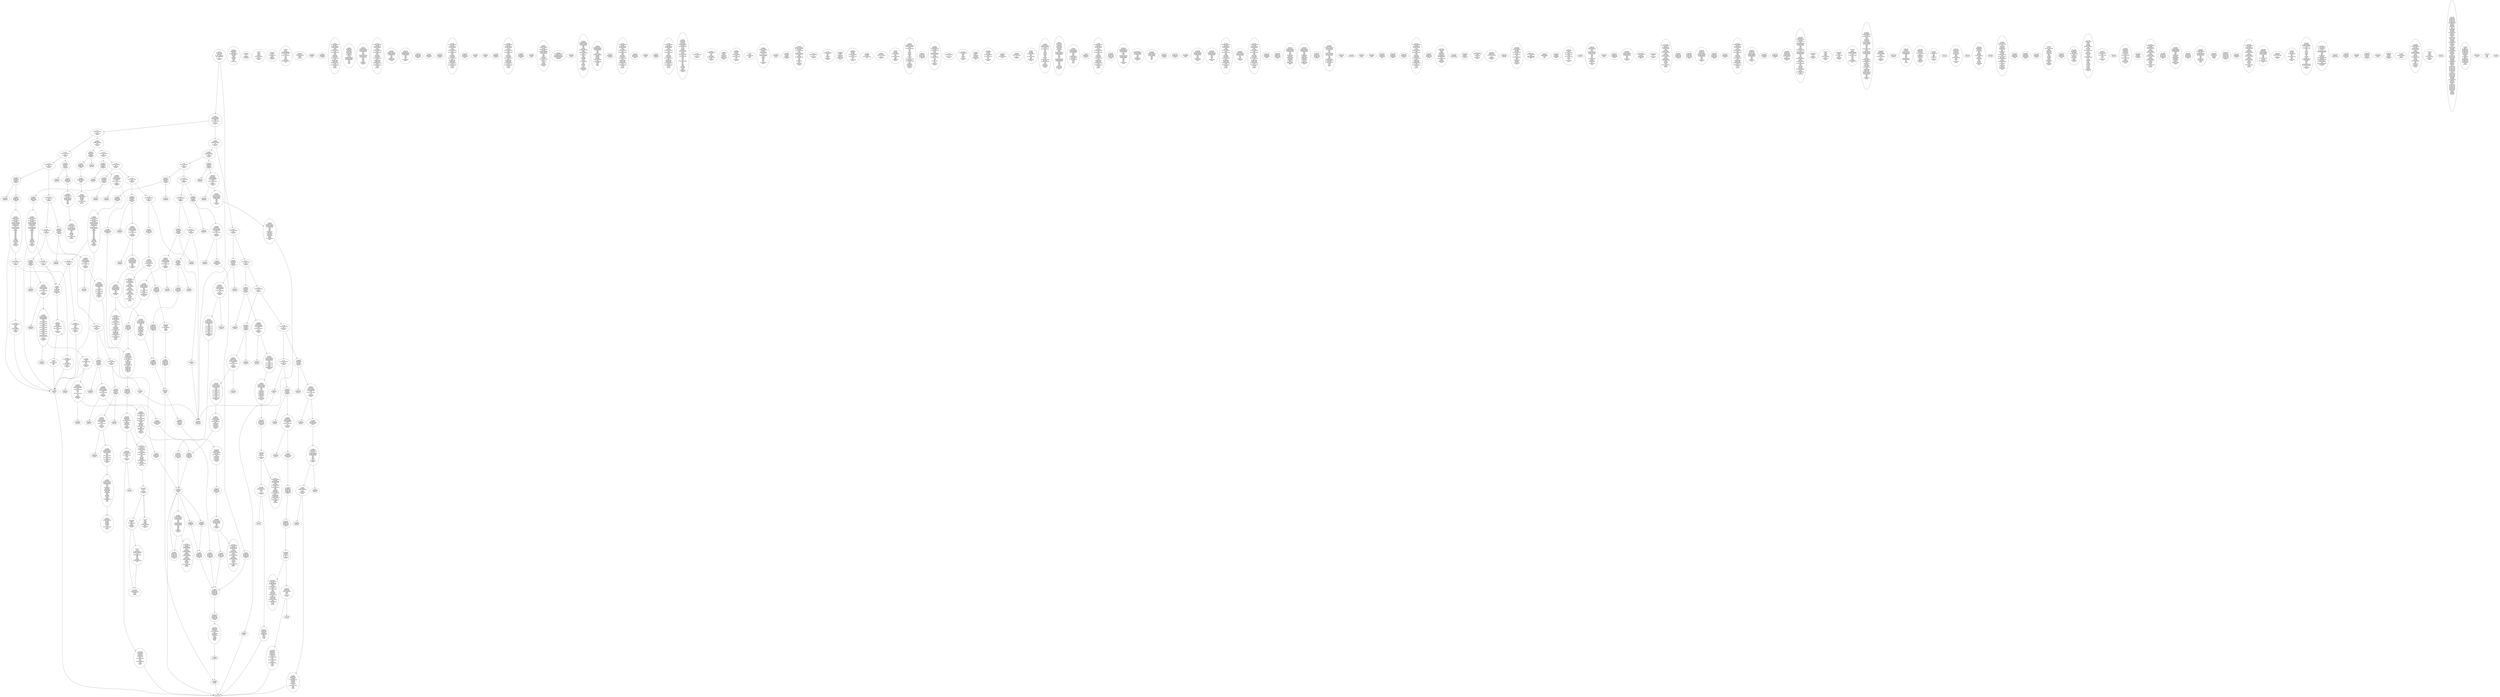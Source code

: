 /* Generated by GvGen v.1.0 (https://www.github.com/stricaud/gvgen) */

digraph G {
compound=true;
   node1 [label="[anywhere]"];
   node2 [label="# 0x0
PUSHX Data
PUSHX Data
MSTORE
PUSHX LogicData
CALLDATASIZE
LT
PUSHX Data
JUMPI
"];
   node3 [label="# 0xd
PUSHX Data
CALLDATALOAD
PUSHX BitData
SHR
PUSHX LogicData
GT
PUSHX Data
JUMPI
"];
   node4 [label="# 0x1e
PUSHX LogicData
GT
PUSHX Data
JUMPI
"];
   node5 [label="# 0x29
PUSHX LogicData
EQ
PUSHX Data
JUMPI
"];
   node6 [label="# 0x34
PUSHX LogicData
EQ
PUSHX Data
JUMPI
"];
   node7 [label="# 0x3f
PUSHX LogicData
EQ
PUSHX Data
JUMPI
"];
   node8 [label="# 0x4a
PUSHX LogicData
EQ
PUSHX Data
JUMPI
"];
   node9 [label="# 0x55
PUSHX LogicData
EQ
PUSHX Data
JUMPI
"];
   node10 [label="# 0x60
PUSHX LogicData
EQ
PUSHX Data
JUMPI
"];
   node11 [label="# 0x6b
PUSHX Data
JUMP
"];
   node12 [label="# 0x6f
JUMPDEST
PUSHX LogicData
EQ
PUSHX Data
JUMPI
"];
   node13 [label="# 0x7b
PUSHX LogicData
EQ
PUSHX Data
JUMPI
"];
   node14 [label="# 0x86
PUSHX LogicData
EQ
PUSHX Data
JUMPI
"];
   node15 [label="# 0x91
PUSHX LogicData
EQ
PUSHX Data
JUMPI
"];
   node16 [label="# 0x9c
PUSHX LogicData
EQ
PUSHX Data
JUMPI
"];
   node17 [label="# 0xa7
PUSHX Data
JUMP
"];
   node18 [label="# 0xab
JUMPDEST
PUSHX LogicData
GT
PUSHX Data
JUMPI
"];
   node19 [label="# 0xb7
PUSHX LogicData
EQ
PUSHX Data
JUMPI
"];
   node20 [label="# 0xc2
PUSHX LogicData
EQ
PUSHX Data
JUMPI
"];
   node21 [label="# 0xcd
PUSHX LogicData
EQ
PUSHX Data
JUMPI
"];
   node22 [label="# 0xd8
PUSHX LogicData
EQ
PUSHX Data
JUMPI
"];
   node23 [label="# 0xe3
PUSHX LogicData
EQ
PUSHX Data
JUMPI
"];
   node24 [label="# 0xee
PUSHX Data
JUMP
"];
   node25 [label="# 0xf2
JUMPDEST
PUSHX LogicData
EQ
PUSHX Data
JUMPI
"];
   node26 [label="# 0xfe
PUSHX LogicData
EQ
PUSHX Data
JUMPI
"];
   node27 [label="# 0x109
PUSHX LogicData
EQ
PUSHX Data
JUMPI
"];
   node28 [label="# 0x114
PUSHX LogicData
EQ
PUSHX Data
JUMPI
"];
   node29 [label="# 0x11f
PUSHX LogicData
EQ
PUSHX Data
JUMPI
"];
   node30 [label="# 0x12a
JUMPDEST
PUSHX Data
REVERT
"];
   node31 [label="# 0x12f
JUMPDEST
CALLVALUE
ISZERO
PUSHX Data
JUMPI
"];
   node32 [label="# 0x137
PUSHX Data
REVERT
"];
   node33 [label="# 0x13b
JUMPDEST
PUSHX Data
PUSHX ArithData
CALLDATASIZE
SUB
PUSHX LogicData
LT
ISZERO
PUSHX Data
JUMPI
"];
   node34 [label="# 0x14e
PUSHX Data
REVERT
"];
   node35 [label="# 0x152
JUMPDEST
CALLDATALOAD
PUSHX ArithData
PUSHX BitData
PUSHX BitData
SHL
SUB
NOT
AND
PUSHX Data
JUMP
"];
   node36 [label="# 0x163
JUMPDEST
PUSHX MemData
MLOAD
ISZERO
ISZERO
MSTORE
MLOAD
SUB
PUSHX ArithData
ADD
RETURN
"];
   node37 [label="# 0x177
JUMPDEST
CALLVALUE
ISZERO
PUSHX Data
JUMPI
"];
   node38 [label="# 0x17f
PUSHX Data
REVERT
"];
   node39 [label="# 0x183
JUMPDEST
PUSHX Data
PUSHX Data
JUMP
"];
   node40 [label="# 0x18c
JUMPDEST
PUSHX Data
MLOAD
PUSHX ArithData
MSTORE
MLOAD
ADD
MSTORE
MLOAD
ADD
ADD
PUSHX Data
"];
   node41 [label="# 0x1ae
JUMPDEST
LT
ISZERO
PUSHX Data
JUMPI
"];
   node42 [label="# 0x1b7
ADD
MLOAD
ADD
MSTORE
PUSHX ArithData
ADD
PUSHX Data
JUMP
"];
   node43 [label="# 0x1c6
JUMPDEST
ADD
PUSHX BitData
AND
ISZERO
PUSHX Data
JUMPI
"];
   node44 [label="# 0x1da
SUB
MLOAD
PUSHX ArithData
PUSHX ArithData
SUB
PUSHX ArithData
EXP
SUB
NOT
AND
MSTORE
PUSHX ArithData
ADD
"];
   node45 [label="# 0x1f3
JUMPDEST
PUSHX MemData
MLOAD
SUB
RETURN
"];
   node46 [label="# 0x201
JUMPDEST
CALLVALUE
ISZERO
PUSHX Data
JUMPI
"];
   node47 [label="# 0x209
PUSHX Data
REVERT
"];
   node48 [label="# 0x20d
JUMPDEST
PUSHX Data
PUSHX ArithData
CALLDATASIZE
SUB
PUSHX LogicData
LT
ISZERO
PUSHX Data
JUMPI
"];
   node49 [label="# 0x220
PUSHX Data
REVERT
"];
   node50 [label="# 0x224
JUMPDEST
CALLDATALOAD
PUSHX Data
JUMP
"];
   node51 [label="# 0x22b
JUMPDEST
PUSHX MemData
MLOAD
PUSHX ArithData
PUSHX BitData
PUSHX BitData
SHL
SUB
AND
MSTORE
MLOAD
SUB
PUSHX ArithData
ADD
RETURN
"];
   node52 [label="# 0x247
JUMPDEST
CALLVALUE
ISZERO
PUSHX Data
JUMPI
"];
   node53 [label="# 0x24f
PUSHX Data
REVERT
"];
   node54 [label="# 0x253
JUMPDEST
PUSHX Data
PUSHX ArithData
CALLDATASIZE
SUB
PUSHX LogicData
LT
ISZERO
PUSHX Data
JUMPI
"];
   node55 [label="# 0x266
PUSHX Data
REVERT
"];
   node56 [label="# 0x26a
JUMPDEST
PUSHX ArithData
PUSHX BitData
PUSHX BitData
SHL
SUB
CALLDATALOAD
AND
PUSHX ArithData
ADD
CALLDATALOAD
PUSHX Data
JUMP
"];
   node57 [label="# 0x280
JUMPDEST
STOP
"];
   node58 [label="# 0x282
JUMPDEST
CALLVALUE
ISZERO
PUSHX Data
JUMPI
"];
   node59 [label="# 0x28a
PUSHX Data
REVERT
"];
   node60 [label="# 0x28e
JUMPDEST
PUSHX Data
PUSHX Data
JUMP
"];
   node61 [label="# 0x297
JUMPDEST
PUSHX MemData
MLOAD
MSTORE
MLOAD
SUB
PUSHX ArithData
ADD
RETURN
"];
   node62 [label="# 0x2a9
JUMPDEST
CALLVALUE
ISZERO
PUSHX Data
JUMPI
"];
   node63 [label="# 0x2b1
PUSHX Data
REVERT
"];
   node64 [label="# 0x2b5
JUMPDEST
PUSHX Data
PUSHX ArithData
CALLDATASIZE
SUB
PUSHX LogicData
LT
ISZERO
PUSHX Data
JUMPI
"];
   node65 [label="# 0x2c8
PUSHX Data
REVERT
"];
   node66 [label="# 0x2cc
JUMPDEST
PUSHX ArithData
PUSHX BitData
PUSHX BitData
SHL
SUB
CALLDATALOAD
AND
PUSHX ArithData
ADD
CALLDATALOAD
AND
PUSHX ArithData
ADD
CALLDATALOAD
PUSHX Data
JUMP
"];
   node67 [label="# 0x2ec
JUMPDEST
CALLVALUE
ISZERO
PUSHX Data
JUMPI
"];
   node68 [label="# 0x2f4
PUSHX Data
REVERT
"];
   node69 [label="# 0x2f8
JUMPDEST
PUSHX Data
PUSHX ArithData
CALLDATASIZE
SUB
PUSHX LogicData
LT
ISZERO
PUSHX Data
JUMPI
"];
   node70 [label="# 0x30b
PUSHX Data
REVERT
"];
   node71 [label="# 0x30f
JUMPDEST
PUSHX ArithData
PUSHX BitData
PUSHX BitData
SHL
SUB
CALLDATALOAD
AND
PUSHX ArithData
ADD
CALLDATALOAD
PUSHX Data
JUMP
"];
   node72 [label="# 0x325
JUMPDEST
CALLVALUE
ISZERO
PUSHX Data
JUMPI
"];
   node73 [label="# 0x32d
PUSHX Data
REVERT
"];
   node74 [label="# 0x331
JUMPDEST
PUSHX Data
PUSHX ArithData
CALLDATASIZE
SUB
PUSHX LogicData
LT
ISZERO
PUSHX Data
JUMPI
"];
   node75 [label="# 0x344
PUSHX Data
REVERT
"];
   node76 [label="# 0x348
JUMPDEST
PUSHX ArithData
PUSHX BitData
PUSHX BitData
SHL
SUB
CALLDATALOAD
AND
PUSHX ArithData
ADD
CALLDATALOAD
AND
PUSHX ArithData
ADD
CALLDATALOAD
PUSHX Data
JUMP
"];
   node77 [label="# 0x368
JUMPDEST
CALLVALUE
ISZERO
PUSHX Data
JUMPI
"];
   node78 [label="# 0x370
PUSHX Data
REVERT
"];
   node79 [label="# 0x374
JUMPDEST
PUSHX Data
PUSHX ArithData
CALLDATASIZE
SUB
PUSHX LogicData
LT
ISZERO
PUSHX Data
JUMPI
"];
   node80 [label="# 0x387
PUSHX Data
REVERT
"];
   node81 [label="# 0x38b
JUMPDEST
CALLDATALOAD
PUSHX Data
JUMP
"];
   node82 [label="# 0x392
JUMPDEST
CALLVALUE
ISZERO
PUSHX Data
JUMPI
"];
   node83 [label="# 0x39a
PUSHX Data
REVERT
"];
   node84 [label="# 0x39e
JUMPDEST
PUSHX Data
PUSHX ArithData
CALLDATASIZE
SUB
PUSHX LogicData
LT
ISZERO
PUSHX Data
JUMPI
"];
   node85 [label="# 0x3b1
PUSHX Data
REVERT
"];
   node86 [label="# 0x3b5
JUMPDEST
CALLDATALOAD
PUSHX Data
JUMP
"];
   node87 [label="# 0x3bc
JUMPDEST
CALLVALUE
ISZERO
PUSHX Data
JUMPI
"];
   node88 [label="# 0x3c4
PUSHX Data
REVERT
"];
   node89 [label="# 0x3c8
JUMPDEST
PUSHX Data
PUSHX Data
JUMP
"];
   node90 [label="# 0x3d1
JUMPDEST
CALLVALUE
ISZERO
PUSHX Data
JUMPI
"];
   node91 [label="# 0x3d9
PUSHX Data
REVERT
"];
   node92 [label="# 0x3dd
JUMPDEST
PUSHX Data
PUSHX ArithData
CALLDATASIZE
SUB
PUSHX LogicData
LT
ISZERO
PUSHX Data
JUMPI
"];
   node93 [label="# 0x3f0
PUSHX Data
REVERT
"];
   node94 [label="# 0x3f4
JUMPDEST
CALLDATALOAD
PUSHX Data
JUMP
"];
   node95 [label="# 0x3fb
JUMPDEST
CALLVALUE
ISZERO
PUSHX Data
JUMPI
"];
   node96 [label="# 0x403
PUSHX Data
REVERT
"];
   node97 [label="# 0x407
JUMPDEST
PUSHX Data
PUSHX Data
JUMP
"];
   node98 [label="# 0x410
JUMPDEST
CALLVALUE
ISZERO
PUSHX Data
JUMPI
"];
   node99 [label="# 0x418
PUSHX Data
REVERT
"];
   node100 [label="# 0x41c
JUMPDEST
PUSHX Data
PUSHX ArithData
CALLDATASIZE
SUB
PUSHX LogicData
LT
ISZERO
PUSHX Data
JUMPI
"];
   node101 [label="# 0x42f
PUSHX Data
REVERT
"];
   node102 [label="# 0x433
JUMPDEST
CALLDATALOAD
PUSHX ArithData
PUSHX BitData
PUSHX BitData
SHL
SUB
AND
PUSHX Data
JUMP
"];
   node103 [label="# 0x443
JUMPDEST
PUSHX Data
PUSHX Data
JUMP
"];
   node104 [label="# 0x44b
JUMPDEST
CALLVALUE
ISZERO
PUSHX Data
JUMPI
"];
   node105 [label="# 0x453
PUSHX Data
REVERT
"];
   node106 [label="# 0x457
JUMPDEST
PUSHX Data
PUSHX Data
JUMP
"];
   node107 [label="# 0x460
JUMPDEST
CALLVALUE
ISZERO
PUSHX Data
JUMPI
"];
   node108 [label="# 0x468
PUSHX Data
REVERT
"];
   node109 [label="# 0x46c
JUMPDEST
PUSHX Data
PUSHX Data
JUMP
"];
   node110 [label="# 0x475
JUMPDEST
CALLVALUE
ISZERO
PUSHX Data
JUMPI
"];
   node111 [label="# 0x47d
PUSHX Data
REVERT
"];
   node112 [label="# 0x481
JUMPDEST
PUSHX Data
PUSHX ArithData
CALLDATASIZE
SUB
PUSHX LogicData
LT
ISZERO
PUSHX Data
JUMPI
"];
   node113 [label="# 0x494
PUSHX Data
REVERT
"];
   node114 [label="# 0x498
JUMPDEST
PUSHX ArithData
PUSHX BitData
PUSHX BitData
SHL
SUB
CALLDATALOAD
AND
PUSHX ArithData
ADD
CALLDATALOAD
ISZERO
ISZERO
PUSHX Data
JUMP
"];
   node115 [label="# 0x4b0
JUMPDEST
CALLVALUE
ISZERO
PUSHX Data
JUMPI
"];
   node116 [label="# 0x4b8
PUSHX Data
REVERT
"];
   node117 [label="# 0x4bc
JUMPDEST
PUSHX Data
PUSHX ArithData
CALLDATASIZE
SUB
PUSHX LogicData
LT
ISZERO
PUSHX Data
JUMPI
"];
   node118 [label="# 0x4cf
PUSHX Data
REVERT
"];
   node119 [label="# 0x4d3
JUMPDEST
PUSHX ArithData
PUSHX BitData
PUSHX BitData
SHL
SUB
CALLDATALOAD
AND
PUSHX ArithData
ADD
CALLDATALOAD
AND
PUSHX ArithData
ADD
CALLDATALOAD
ADD
PUSHX ArithData
ADD
PUSHX ArithData
ADD
CALLDATALOAD
PUSHX LogicData
GT
ISZERO
PUSHX Data
JUMPI
"];
   node120 [label="# 0x50a
PUSHX Data
REVERT
"];
   node121 [label="# 0x50e
JUMPDEST
ADD
PUSHX ArithData
ADD
GT
ISZERO
PUSHX Data
JUMPI
"];
   node122 [label="# 0x51c
PUSHX Data
REVERT
"];
   node123 [label="# 0x520
JUMPDEST
CALLDATALOAD
PUSHX ArithData
ADD
PUSHX ArithData
MUL
ADD
GT
PUSHX LogicData
GT
OR
ISZERO
PUSHX Data
JUMPI
"];
   node124 [label="# 0x53e
PUSHX Data
REVERT
"];
   node125 [label="# 0x542
JUMPDEST
PUSHX ArithData
ADD
PUSHX ArithData
DIV
MUL
PUSHX ArithData
ADD
PUSHX MemData
MLOAD
ADD
PUSHX Data
MSTORE
MSTORE
PUSHX ArithData
ADD
CALLDATACOPY
PUSHX Data
ADD
MSTORE
PUSHX Data
JUMP
"];
   node126 [label="# 0x583
JUMPDEST
CALLVALUE
ISZERO
PUSHX Data
JUMPI
"];
   node127 [label="# 0x58b
PUSHX Data
REVERT
"];
   node128 [label="# 0x58f
JUMPDEST
PUSHX Data
PUSHX ArithData
CALLDATASIZE
SUB
PUSHX LogicData
LT
ISZERO
PUSHX Data
JUMPI
"];
   node129 [label="# 0x5a2
PUSHX Data
REVERT
"];
   node130 [label="# 0x5a6
JUMPDEST
CALLDATALOAD
PUSHX Data
JUMP
"];
   node131 [label="# 0x5ad
JUMPDEST
CALLVALUE
ISZERO
PUSHX Data
JUMPI
"];
   node132 [label="# 0x5b5
PUSHX Data
REVERT
"];
   node133 [label="# 0x5b9
JUMPDEST
PUSHX Data
PUSHX ArithData
CALLDATASIZE
SUB
PUSHX LogicData
LT
ISZERO
PUSHX Data
JUMPI
"];
   node134 [label="# 0x5cc
PUSHX Data
REVERT
"];
   node135 [label="# 0x5d0
JUMPDEST
PUSHX ArithData
PUSHX BitData
PUSHX BitData
SHL
SUB
CALLDATALOAD
AND
PUSHX ArithData
ADD
CALLDATALOAD
AND
PUSHX Data
JUMP
"];
   node136 [label="# 0x5e8
JUMPDEST
PUSHX ArithData
PUSHX BitData
PUSHX BitData
SHL
SUB
NOT
AND
PUSHX Data
MSTORE
PUSHX Data
MSTORE
PUSHX Data
SHA3
SLOAD
PUSHX BitData
AND
"];
   node137 [label="# 0x606
JUMPDEST
JUMP
"];
   node138 [label="# 0x60b
JUMPDEST
PUSHX StorData
SLOAD
PUSHX MemData
MLOAD
PUSHX ArithData
PUSHX ArithData
PUSHX Data
PUSHX BitData
NOT
PUSHX ArithData
PUSHX BitData
AND
ISZERO
MUL
ADD
AND
DIV
ADD
DIV
MUL
ADD
ADD
MSTORE
MSTORE
PUSHX Data
ADD
ISZERO
PUSHX Data
JUMPI
"];
   node139 [label="# 0x651
PUSHX LogicData
LT
PUSHX Data
JUMPI
"];
   node140 [label="# 0x659
PUSHX ArithData
SLOAD
DIV
MUL
MSTORE
PUSHX ArithData
ADD
PUSHX Data
JUMP
"];
   node141 [label="# 0x66c
JUMPDEST
ADD
PUSHX Data
MSTORE
PUSHX Data
PUSHX Data
SHA3
"];
   node142 [label="# 0x67a
JUMPDEST
SLOAD
MSTORE
PUSHX ArithData
ADD
PUSHX ArithData
ADD
GT
PUSHX Data
JUMPI
"];
   node143 [label="# 0x68e
SUB
PUSHX BitData
AND
ADD
"];
   node144 [label="# 0x697
JUMPDEST
JUMP
"];
   node145 [label="# 0x6a1
JUMPDEST
PUSHX Data
PUSHX Data
PUSHX Data
JUMP
"];
   node146 [label="# 0x6ac
JUMPDEST
PUSHX Data
JUMPI
"];
   node147 [label="# 0x6b1
PUSHX MemData
MLOAD
PUSHX BitData
PUSHX BitData
SHL
MSTORE
PUSHX ArithData
ADD
PUSHX ArithData
ADD
SUB
MSTORE
PUSHX Data
MSTORE
PUSHX ArithData
ADD
PUSHX Data
PUSHX Data
CODECOPY
PUSHX ArithData
ADD
PUSHX MemData
MLOAD
SUB
REVERT
"];
   node148 [label="# 0x6e7
JUMPDEST
PUSHX Data
MSTORE
PUSHX Data
PUSHX Data
MSTORE
PUSHX Data
SHA3
SLOAD
PUSHX ArithData
PUSHX BitData
PUSHX BitData
SHL
SUB
AND
JUMP
"];
   node149 [label="# 0x703
JUMPDEST
PUSHX Data
PUSHX Data
PUSHX Data
JUMP
"];
   node150 [label="# 0x70e
JUMPDEST
PUSHX ArithData
PUSHX BitData
PUSHX BitData
SHL
SUB
AND
PUSHX ArithData
PUSHX BitData
PUSHX BitData
SHL
SUB
AND
EQ
ISZERO
PUSHX Data
JUMPI
"];
   node151 [label="# 0x72b
PUSHX MemData
MLOAD
PUSHX BitData
PUSHX BitData
SHL
MSTORE
PUSHX ArithData
ADD
PUSHX ArithData
ADD
SUB
MSTORE
PUSHX Data
MSTORE
PUSHX ArithData
ADD
PUSHX Data
PUSHX Data
CODECOPY
PUSHX ArithData
ADD
PUSHX MemData
MLOAD
SUB
REVERT
"];
   node152 [label="# 0x761
JUMPDEST
PUSHX ArithData
PUSHX BitData
PUSHX BitData
SHL
SUB
AND
PUSHX Data
PUSHX Data
JUMP
"];
   node153 [label="# 0x773
JUMPDEST
PUSHX ArithData
PUSHX BitData
PUSHX BitData
SHL
SUB
AND
EQ
PUSHX Data
JUMPI
"];
   node154 [label="# 0x783
PUSHX Data
PUSHX Data
PUSHX Data
JUMP
"];
   node155 [label="# 0x78f
JUMPDEST
PUSHX Data
JUMP
"];
   node156 [label="# 0x794
JUMPDEST
PUSHX Data
JUMPI
"];
   node157 [label="# 0x799
PUSHX MemData
MLOAD
PUSHX BitData
PUSHX BitData
SHL
MSTORE
PUSHX ArithData
ADD
PUSHX ArithData
ADD
SUB
MSTORE
PUSHX Data
MSTORE
PUSHX ArithData
ADD
PUSHX Data
PUSHX Data
CODECOPY
PUSHX ArithData
ADD
PUSHX MemData
MLOAD
SUB
REVERT
"];
   node158 [label="# 0x7cf
JUMPDEST
PUSHX Data
PUSHX Data
JUMP
"];
   node159 [label="# 0x7d9
JUMPDEST
JUMP
"];
   node160 [label="# 0x7de
JUMPDEST
PUSHX Data
PUSHX Data
PUSHX Data
PUSHX Data
JUMP
"];
   node161 [label="# 0x7ea
JUMPDEST
JUMP
"];
   node162 [label="# 0x7ef
JUMPDEST
PUSHX Data
PUSHX Data
PUSHX Data
JUMP
"];
   node163 [label="# 0x7fa
JUMPDEST
PUSHX Data
JUMP
"];
   node164 [label="# 0x800
JUMPDEST
PUSHX Data
JUMPI
"];
   node165 [label="# 0x805
PUSHX MemData
MLOAD
PUSHX BitData
PUSHX BitData
SHL
MSTORE
PUSHX ArithData
ADD
PUSHX ArithData
ADD
SUB
MSTORE
PUSHX Data
MSTORE
PUSHX ArithData
ADD
PUSHX Data
PUSHX Data
CODECOPY
PUSHX ArithData
ADD
PUSHX MemData
MLOAD
SUB
REVERT
"];
   node166 [label="# 0x83b
JUMPDEST
PUSHX Data
PUSHX Data
JUMP
"];
   node167 [label="# 0x846
JUMPDEST
PUSHX ArithData
PUSHX BitData
PUSHX BitData
SHL
SUB
AND
PUSHX Data
MSTORE
PUSHX Data
PUSHX Data
MSTORE
PUSHX Data
SHA3
PUSHX Data
PUSHX Data
JUMP
"];
   node168 [label="# 0x868
JUMPDEST
"];
   node169 [label="# 0x86b
JUMPDEST
JUMP
"];
   node170 [label="# 0x871
JUMPDEST
PUSHX Data
PUSHX MemData
MLOAD
PUSHX ArithData
ADD
PUSHX Data
MSTORE
PUSHX Data
MSTORE
PUSHX Data
JUMP
"];
   node171 [label="# 0x88c
JUMPDEST
PUSHX StorData
SLOAD
PUSHX ArithData
PUSHX BitData
PUSHX BitData
SHL
SUB
AND
CALLER
EQ
PUSHX Data
JUMPI
"];
   node172 [label="# 0x89f
PUSHX Data
REVERT
"];
   node173 [label="# 0x8a3
JUMPDEST
PUSHX LogicData
GT
ISZERO
PUSHX Data
JUMPI
"];
   node174 [label="# 0x8ae
PUSHX Data
REVERT
"];
   node175 [label="# 0x8b2
JUMPDEST
PUSHX Data
SSTORE
PUSHX MemData
MLOAD
MSTORE
MLOAD
PUSHX Data
SUB
PUSHX ArithData
ADD
LOGX
JUMP
"];
   node176 [label="# 0x8ed
JUMPDEST
PUSHX Data
PUSHX Data
PUSHX Data
PUSHX Data
JUMP
"];
   node177 [label="# 0x8fb
JUMPDEST
JUMP
"];
   node178 [label="# 0x903
JUMPDEST
PUSHX StorData
SLOAD
JUMP
"];
   node179 [label="# 0x909
JUMPDEST
PUSHX Data
PUSHX Data
PUSHX MemData
MLOAD
PUSHX ArithData
ADD
PUSHX Data
MSTORE
PUSHX Data
MSTORE
PUSHX ArithData
ADD
PUSHX Data
PUSHX Data
CODECOPY
PUSHX Data
PUSHX Data
JUMP
"];
   node180 [label="# 0x931
JUMPDEST
PUSHX StorData
SLOAD
PUSHX MemData
MLOAD
PUSHX ArithData
PUSHX ArithData
PUSHX Data
PUSHX BitData
NOT
PUSHX ArithData
PUSHX BitData
AND
ISZERO
MUL
ADD
AND
DIV
ADD
DIV
MUL
ADD
ADD
MSTORE
MSTORE
PUSHX Data
ADD
ISZERO
PUSHX Data
JUMPI
"];
   node181 [label="# 0x977
PUSHX LogicData
LT
PUSHX Data
JUMPI
"];
   node182 [label="# 0x97f
PUSHX ArithData
SLOAD
DIV
MUL
MSTORE
PUSHX ArithData
ADD
PUSHX Data
JUMP
"];
   node183 [label="# 0x992
JUMPDEST
PUSHX Data
PUSHX ArithData
PUSHX BitData
PUSHX BitData
SHL
SUB
AND
PUSHX Data
JUMPI
"];
   node184 [label="# 0x9a3
PUSHX MemData
MLOAD
PUSHX BitData
PUSHX BitData
SHL
MSTORE
PUSHX ArithData
ADD
PUSHX ArithData
ADD
SUB
MSTORE
PUSHX Data
MSTORE
PUSHX ArithData
ADD
PUSHX Data
PUSHX Data
CODECOPY
PUSHX ArithData
ADD
PUSHX MemData
MLOAD
SUB
REVERT
"];
   node185 [label="# 0x9d9
JUMPDEST
PUSHX ArithData
PUSHX BitData
PUSHX BitData
SHL
SUB
AND
PUSHX Data
MSTORE
PUSHX Data
PUSHX Data
MSTORE
PUSHX Data
SHA3
PUSHX Data
PUSHX Data
JUMP
"];
   node186 [label="# 0x9fa
JUMPDEST
PUSHX Data
CALLVALUE
PUSHX LogicData
EQ
PUSHX Data
JUMPI
"];
   node187 [label="# 0xa0c
PUSHX MemData
MLOAD
PUSHX BitData
PUSHX BitData
SHL
MSTORE
PUSHX Data
PUSHX ArithData
ADD
MSTORE
PUSHX Data
PUSHX ArithData
ADD
MSTORE
PUSHX Data
PUSHX ArithData
ADD
MSTORE
MLOAD
SUB
PUSHX ArithData
ADD
REVERT
"];
   node188 [label="# 0xa58
JUMPDEST
PUSHX Data
PUSHX Data
PUSHX Data
JUMP
"];
   node189 [label="# 0xa62
JUMPDEST
PUSHX Data
PUSHX Data
PUSHX Data
PUSHX Data
JUMP
"];
   node190 [label="# 0xa6e
JUMPDEST
PUSHX Data
CALLER
PUSHX Data
JUMP
"];
   node191 [label="# 0xa7a
JUMPDEST
PUSHX StorData
SLOAD
PUSHX MemData
MLOAD
PUSHX ArithData
PUSHX BitData
PUSHX BitData
SHL
SUB
AND
CALLVALUE
ISZERO
PUSHX ArithData
MUL
PUSHX Data
CALL
ISZERO
ISZERO
PUSHX Data
JUMPI
"];
   node192 [label="# 0xaaa
RETURNDATASIZE
PUSHX Data
RETURNDATACOPY
RETURNDATASIZE
PUSHX Data
REVERT
"];
   node193 [label="# 0xab3
JUMPDEST
JUMP
"];
   node194 [label="# 0xab9
JUMPDEST
PUSHX StorData
SLOAD
PUSHX ArithData
PUSHX BitData
PUSHX BitData
SHL
SUB
AND
JUMP
"];
   node195 [label="# 0xac8
JUMPDEST
PUSHX StorData
SLOAD
PUSHX MemData
MLOAD
PUSHX ArithData
PUSHX ArithData
PUSHX Data
PUSHX BitData
NOT
PUSHX ArithData
PUSHX BitData
AND
ISZERO
MUL
ADD
AND
DIV
ADD
DIV
MUL
ADD
ADD
MSTORE
MSTORE
PUSHX Data
ADD
ISZERO
PUSHX Data
JUMPI
"];
   node196 [label="# 0xb0e
PUSHX LogicData
LT
PUSHX Data
JUMPI
"];
   node197 [label="# 0xb16
PUSHX ArithData
SLOAD
DIV
MUL
MSTORE
PUSHX ArithData
ADD
PUSHX Data
JUMP
"];
   node198 [label="# 0xb29
JUMPDEST
PUSHX Data
PUSHX Data
JUMP
"];
   node199 [label="# 0xb31
JUMPDEST
PUSHX ArithData
PUSHX BitData
PUSHX BitData
SHL
SUB
AND
PUSHX ArithData
PUSHX BitData
PUSHX BitData
SHL
SUB
AND
EQ
ISZERO
PUSHX Data
JUMPI
"];
   node200 [label="# 0xb4b
PUSHX MemData
MLOAD
PUSHX BitData
PUSHX BitData
SHL
MSTORE
PUSHX Data
PUSHX ArithData
ADD
MSTORE
PUSHX Data
PUSHX ArithData
ADD
MSTORE
PUSHX Data
PUSHX ArithData
ADD
MSTORE
MLOAD
SUB
PUSHX ArithData
ADD
REVERT
"];
   node201 [label="# 0xb97
JUMPDEST
PUSHX Data
PUSHX Data
PUSHX Data
PUSHX Data
JUMP
"];
   node202 [label="# 0xba4
JUMPDEST
PUSHX ArithData
PUSHX BitData
PUSHX BitData
SHL
SUB
AND
MSTORE
PUSHX ArithData
ADD
MSTORE
PUSHX ArithData
ADD
PUSHX Data
SHA3
AND
MSTORE
MSTORE
SHA3
SLOAD
PUSHX BitData
NOT
AND
ISZERO
ISZERO
OR
SSTORE
PUSHX Data
PUSHX Data
JUMP
"];
   node203 [label="# 0xbe8
JUMPDEST
PUSHX ArithData
PUSHX BitData
PUSHX BitData
SHL
SUB
AND
PUSHX Data
PUSHX MemData
MLOAD
ISZERO
ISZERO
MSTORE
PUSHX ArithData
ADD
PUSHX MemData
MLOAD
SUB
LOGX
JUMP
"];
   node204 [label="# 0xc2e
JUMPDEST
PUSHX Data
PUSHX Data
PUSHX Data
JUMP
"];
   node205 [label="# 0xc39
JUMPDEST
PUSHX Data
JUMP
"];
   node206 [label="# 0xc3f
JUMPDEST
PUSHX Data
JUMPI
"];
   node207 [label="# 0xc44
PUSHX MemData
MLOAD
PUSHX BitData
PUSHX BitData
SHL
MSTORE
PUSHX ArithData
ADD
PUSHX ArithData
ADD
SUB
MSTORE
PUSHX Data
MSTORE
PUSHX ArithData
ADD
PUSHX Data
PUSHX Data
CODECOPY
PUSHX ArithData
ADD
PUSHX MemData
MLOAD
SUB
REVERT
"];
   node208 [label="# 0xc7a
JUMPDEST
PUSHX Data
PUSHX Data
JUMP
"];
   node209 [label="# 0xc86
JUMPDEST
JUMP
"];
   node210 [label="# 0xc8c
JUMPDEST
PUSHX Data
PUSHX Data
PUSHX Data
JUMP
"];
   node211 [label="# 0xc97
JUMPDEST
PUSHX Data
JUMPI
"];
   node212 [label="# 0xc9c
PUSHX MemData
MLOAD
PUSHX BitData
PUSHX BitData
SHL
MSTORE
PUSHX ArithData
ADD
PUSHX ArithData
ADD
SUB
MSTORE
PUSHX Data
MSTORE
PUSHX ArithData
ADD
PUSHX Data
PUSHX Data
CODECOPY
PUSHX ArithData
ADD
PUSHX MemData
MLOAD
SUB
REVERT
"];
   node213 [label="# 0xcd2
JUMPDEST
PUSHX Data
MSTORE
PUSHX Data
PUSHX ArithData
MSTORE
PUSHX MemData
SHA3
SLOAD
MLOAD
PUSHX Data
PUSHX BitData
AND
ISZERO
PUSHX ArithData
MUL
PUSHX BitData
NOT
ADD
AND
DIV
PUSHX ArithData
ADD
DIV
MUL
ADD
ADD
MSTORE
MSTORE
ADD
ISZERO
PUSHX Data
JUMPI
"];
   node214 [label="# 0xd1f
PUSHX LogicData
LT
PUSHX Data
JUMPI
"];
   node215 [label="# 0xd27
PUSHX ArithData
SLOAD
DIV
MUL
MSTORE
PUSHX ArithData
ADD
PUSHX Data
JUMP
"];
   node216 [label="# 0xd3a
JUMPDEST
ADD
PUSHX Data
MSTORE
PUSHX Data
PUSHX Data
SHA3
"];
   node217 [label="# 0xd48
JUMPDEST
SLOAD
MSTORE
PUSHX ArithData
ADD
PUSHX ArithData
ADD
GT
PUSHX Data
JUMPI
"];
   node218 [label="# 0xd5c
SUB
PUSHX BitData
AND
ADD
"];
   node219 [label="# 0xd65
JUMPDEST
PUSHX StorData
SLOAD
PUSHX Data
PUSHX BitData
NOT
PUSHX ArithData
PUSHX BitData
AND
ISZERO
MUL
ADD
AND
DIV
PUSHX Data
JUMPI
"];
   node220 [label="# 0xd88
PUSHX Data
JUMP
"];
   node221 [label="# 0xd8e
JUMPDEST
MLOAD
ISZERO
PUSHX Data
JUMPI
"];
   node222 [label="# 0xd96
PUSHX StorData
PUSHX MemData
MLOAD
PUSHX ArithData
ADD
SLOAD
PUSHX ArithData
PUSHX BitData
AND
ISZERO
PUSHX ArithData
MUL
SUB
AND
PUSHX Data
DIV
ISZERO
PUSHX Data
JUMPI
"];
   node223 [label="# 0xdba
PUSHX LogicData
LT
PUSHX Data
JUMPI
"];
   node224 [label="# 0xdc2
PUSHX ArithData
SLOAD
DIV
MUL
MSTORE
ADD
PUSHX Data
JUMP
"];
   node225 [label="# 0xdd4
JUMPDEST
ADD
PUSHX Data
MSTORE
PUSHX Data
PUSHX Data
SHA3
"];
   node226 [label="# 0xde2
JUMPDEST
SLOAD
MSTORE
PUSHX ArithData
ADD
PUSHX ArithData
ADD
GT
PUSHX Data
JUMPI
"];
   node227 [label="# 0xdf6
JUMPDEST
MLOAD
PUSHX ArithData
ADD
"];
   node228 [label="# 0xe03
JUMPDEST
PUSHX LogicData
LT
PUSHX Data
JUMPI
"];
   node229 [label="# 0xe0c
MLOAD
MSTORE
PUSHX BitData
NOT
ADD
PUSHX ArithData
ADD
ADD
PUSHX Data
JUMP
"];
   node230 [label="# 0xe22
JUMPDEST
PUSHX ArithData
PUSHX ArithData
SUB
PUSHX ArithData
EXP
SUB
NOT
MLOAD
AND
MLOAD
AND
OR
MSTORE
ADD
PUSHX MemData
MLOAD
PUSHX ArithData
SUB
SUB
MSTORE
PUSHX Data
MSTORE
PUSHX Data
JUMP
"];
   node231 [label="# 0xe5f
JUMPDEST
PUSHX Data
PUSHX Data
PUSHX Data
JUMP
"];
   node232 [label="# 0xe6a
JUMPDEST
PUSHX MemData
MLOAD
PUSHX ArithData
ADD
SLOAD
PUSHX ArithData
PUSHX BitData
AND
ISZERO
PUSHX ArithData
MUL
SUB
AND
PUSHX Data
DIV
ISZERO
PUSHX Data
JUMPI
"];
   node233 [label="# 0xe8c
PUSHX LogicData
LT
PUSHX Data
JUMPI
"];
   node234 [label="# 0xe94
PUSHX ArithData
SLOAD
DIV
MUL
MSTORE
ADD
PUSHX Data
JUMP
"];
   node235 [label="# 0xea6
JUMPDEST
ADD
PUSHX Data
MSTORE
PUSHX Data
PUSHX Data
SHA3
"];
   node236 [label="# 0xeb4
JUMPDEST
SLOAD
MSTORE
PUSHX ArithData
ADD
PUSHX ArithData
ADD
GT
PUSHX Data
JUMPI
"];
   node237 [label="# 0xec8
JUMPDEST
MLOAD
PUSHX ArithData
ADD
"];
   node238 [label="# 0xed5
JUMPDEST
PUSHX LogicData
LT
PUSHX Data
JUMPI
"];
   node239 [label="# 0xede
MLOAD
MSTORE
PUSHX BitData
NOT
ADD
PUSHX ArithData
ADD
ADD
PUSHX Data
JUMP
"];
   node240 [label="# 0xef4
JUMPDEST
PUSHX ArithData
PUSHX ArithData
SUB
PUSHX ArithData
EXP
SUB
NOT
MLOAD
AND
MLOAD
AND
OR
MSTORE
ADD
PUSHX MemData
MLOAD
PUSHX ArithData
SUB
SUB
MSTORE
PUSHX Data
MSTORE
JUMP
"];
   node241 [label="# 0xf31
JUMPDEST
PUSHX ArithData
PUSHX BitData
PUSHX BitData
SHL
SUB
AND
PUSHX Data
MSTORE
PUSHX Data
PUSHX Data
MSTORE
PUSHX Data
SHA3
AND
MSTORE
MSTORE
SHA3
SLOAD
PUSHX BitData
AND
JUMP
"];
   node242 [label="# 0xf5f
JUMPDEST
PUSHX Data
PUSHX Data
PUSHX Data
PUSHX Data
JUMP
"];
   node243 [label="# 0xf6c
JUMPDEST
CALLER
JUMP
"];
   node244 [label="# 0xf70
JUMPDEST
PUSHX Data
MSTORE
PUSHX Data
PUSHX Data
MSTORE
PUSHX Data
SHA3
SLOAD
PUSHX ArithData
PUSHX BitData
PUSHX BitData
SHL
SUB
NOT
AND
PUSHX ArithData
PUSHX BitData
PUSHX BitData
SHL
SUB
AND
OR
SSTORE
PUSHX Data
PUSHX Data
JUMP
"];
   node245 [label="# 0xfa5
JUMPDEST
PUSHX ArithData
PUSHX BitData
PUSHX BitData
SHL
SUB
AND
PUSHX Data
PUSHX MemData
MLOAD
PUSHX MemData
MLOAD
SUB
LOGX
JUMP
"];
   node246 [label="# 0xfde
JUMPDEST
PUSHX Data
PUSHX Data
PUSHX Data
JUMP
"];
   node247 [label="# 0xfe9
JUMPDEST
PUSHX Data
PUSHX Data
PUSHX Data
JUMP
"];
   node248 [label="# 0xff4
JUMPDEST
PUSHX Data
JUMPI
"];
   node249 [label="# 0xff9
PUSHX MemData
MLOAD
PUSHX BitData
PUSHX BitData
SHL
MSTORE
PUSHX ArithData
ADD
PUSHX ArithData
ADD
SUB
MSTORE
PUSHX Data
MSTORE
PUSHX ArithData
ADD
PUSHX Data
PUSHX Data
CODECOPY
PUSHX ArithData
ADD
PUSHX MemData
MLOAD
SUB
REVERT
"];
   node250 [label="# 0x102f
JUMPDEST
PUSHX Data
PUSHX Data
PUSHX Data
JUMP
"];
   node251 [label="# 0x103a
JUMPDEST
PUSHX ArithData
PUSHX BitData
PUSHX BitData
SHL
SUB
AND
PUSHX ArithData
PUSHX BitData
PUSHX BitData
SHL
SUB
AND
EQ
PUSHX Data
JUMPI
"];
   node252 [label="# 0x1057
PUSHX ArithData
PUSHX BitData
PUSHX BitData
SHL
SUB
AND
PUSHX Data
PUSHX Data
JUMP
"];
   node253 [label="# 0x106a
JUMPDEST
PUSHX ArithData
PUSHX BitData
PUSHX BitData
SHL
SUB
AND
EQ
"];
   node254 [label="# 0x1075
JUMPDEST
PUSHX Data
JUMPI
"];
   node255 [label="# 0x107b
PUSHX Data
PUSHX Data
JUMP
"];
   node256 [label="# 0x1085
JUMPDEST
JUMP
"];
   node257 [label="# 0x108d
JUMPDEST
PUSHX ArithData
PUSHX BitData
PUSHX BitData
SHL
SUB
AND
PUSHX Data
PUSHX Data
JUMP
"];
   node258 [label="# 0x10a0
JUMPDEST
PUSHX ArithData
PUSHX BitData
PUSHX BitData
SHL
SUB
AND
EQ
PUSHX Data
JUMPI
"];
   node259 [label="# 0x10af
PUSHX MemData
MLOAD
PUSHX BitData
PUSHX BitData
SHL
MSTORE
PUSHX ArithData
ADD
PUSHX ArithData
ADD
SUB
MSTORE
PUSHX Data
MSTORE
PUSHX ArithData
ADD
PUSHX Data
PUSHX Data
CODECOPY
PUSHX ArithData
ADD
PUSHX MemData
MLOAD
SUB
REVERT
"];
   node260 [label="# 0x10e5
JUMPDEST
PUSHX ArithData
PUSHX BitData
PUSHX BitData
SHL
SUB
AND
PUSHX Data
JUMPI
"];
   node261 [label="# 0x10f4
PUSHX MemData
MLOAD
PUSHX BitData
PUSHX BitData
SHL
MSTORE
PUSHX ArithData
ADD
PUSHX ArithData
ADD
SUB
MSTORE
PUSHX Data
MSTORE
PUSHX ArithData
ADD
PUSHX Data
PUSHX Data
CODECOPY
PUSHX ArithData
ADD
PUSHX MemData
MLOAD
SUB
REVERT
"];
   node262 [label="# 0x112a
JUMPDEST
PUSHX Data
PUSHX Data
JUMP
"];
   node263 [label="# 0x1135
JUMPDEST
PUSHX Data
PUSHX Data
PUSHX Data
JUMP
"];
   node264 [label="# 0x1140
JUMPDEST
PUSHX ArithData
PUSHX BitData
PUSHX BitData
SHL
SUB
AND
PUSHX Data
MSTORE
PUSHX Data
PUSHX Data
MSTORE
PUSHX Data
SHA3
PUSHX Data
PUSHX Data
JUMP
"];
   node265 [label="# 0x1162
JUMPDEST
PUSHX ArithData
PUSHX BitData
PUSHX BitData
SHL
SUB
AND
PUSHX Data
MSTORE
PUSHX Data
PUSHX Data
MSTORE
PUSHX Data
SHA3
PUSHX Data
PUSHX Data
JUMP
"];
   node266 [label="# 0x1185
JUMPDEST
PUSHX Data
PUSHX Data
PUSHX Data
JUMP
"];
   node267 [label="# 0x1192
JUMPDEST
PUSHX ArithData
PUSHX BitData
PUSHX BitData
SHL
SUB
AND
PUSHX ArithData
PUSHX BitData
PUSHX BitData
SHL
SUB
AND
PUSHX Data
PUSHX MemData
MLOAD
PUSHX MemData
MLOAD
SUB
LOGX
JUMP
"];
   node268 [label="# 0x11d9
JUMPDEST
PUSHX Data
PUSHX Data
PUSHX Data
JUMP
"];
   node269 [label="# 0x11e5
JUMPDEST
PUSHX Data
PUSHX Data
PUSHX Data
JUMP
"];
   node270 [label="# 0x11f4
JUMPDEST
JUMP
"];
   node271 [label="# 0x1201
JUMPDEST
PUSHX Data
PUSHX Data
PUSHX Data
JUMP
"];
   node272 [label="# 0x120e
JUMPDEST
"];
   node273 [label="# 0x1211
JUMPDEST
JUMP
"];
   node274 [label="# 0x1218
JUMPDEST
SLOAD
PUSHX ArithData
ADD
SSTORE
JUMP
"];
   node275 [label="# 0x1221
JUMPDEST
SLOAD
JUMP
"];
   node276 [label="# 0x1225
JUMPDEST
PUSHX Data
PUSHX MemData
MLOAD
PUSHX ArithData
ADD
PUSHX Data
MSTORE
PUSHX Data
MSTORE
PUSHX Data
JUMP
"];
   node277 [label="# 0x123f
JUMPDEST
JUMP
"];
   node278 [label="# 0x1243
JUMPDEST
PUSHX Data
PUSHX Data
JUMP
"];
   node279 [label="# 0x124e
JUMPDEST
PUSHX Data
PUSHX Data
JUMP
"];
   node280 [label="# 0x125a
JUMPDEST
PUSHX Data
JUMPI
"];
   node281 [label="# 0x125f
PUSHX MemData
MLOAD
PUSHX BitData
PUSHX BitData
SHL
MSTORE
PUSHX ArithData
ADD
PUSHX ArithData
ADD
SUB
MSTORE
PUSHX Data
MSTORE
PUSHX ArithData
ADD
PUSHX Data
PUSHX Data
CODECOPY
PUSHX ArithData
ADD
PUSHX MemData
MLOAD
SUB
REVERT
"];
   node282 [label="# 0x1295
JUMPDEST
PUSHX Data
PUSHX Data
JUMPI
"];
   node283 [label="# 0x129d
PUSHX Data
MLOAD
ADD
MSTORE
PUSHX Data
MSTORE
PUSHX BitData
PUSHX BitData
SHL
PUSHX ArithData
ADD
MSTORE
PUSHX Data
JUMP
"];
   node284 [label="# 0x12ba
JUMPDEST
PUSHX Data
"];
   node285 [label="# 0x12be
JUMPDEST
ISZERO
PUSHX Data
JUMPI
"];
   node286 [label="# 0x12c5
PUSHX ArithData
ADD
PUSHX Data
DIV
PUSHX Data
JUMP
"];
   node287 [label="# 0x12d2
JUMPDEST
PUSHX Data
PUSHX LogicData
GT
ISZERO
PUSHX Data
JUMPI
"];
   node288 [label="# 0x12e7
PUSHX Data
REVERT
"];
   node289 [label="# 0x12eb
JUMPDEST
PUSHX MemData
MLOAD
MSTORE
PUSHX ArithData
ADD
PUSHX BitData
NOT
AND
PUSHX ArithData
ADD
ADD
PUSHX Data
MSTORE
ISZERO
PUSHX Data
JUMPI
"];
   node290 [label="# 0x130a
PUSHX ArithData
ADD
CALLDATASIZE
CALLDATACOPY
ADD
"];
   node291 [label="# 0x1316
JUMPDEST
PUSHX BitData
NOT
ADD
"];
   node292 [label="# 0x1322
JUMPDEST
ISZERO
PUSHX Data
JUMPI
"];
   node293 [label="# 0x1329
PUSHX Data
MOD
PUSHX ArithData
ADD
PUSHX BitData
SHL
PUSHX ArithData
SUB
MLOAD
LT
PUSHX Data
JUMPI
"];
   node294 [label="# 0x1344
INVALID
"];
   node295 [label="# 0x1345
JUMPDEST
PUSHX ArithData
ADD
ADD
PUSHX ArithData
PUSHX BitData
PUSHX BitData
SHL
SUB
NOT
AND
PUSHX BitData
BYTE
MSTORE8
PUSHX Data
DIV
PUSHX Data
JUMP
"];
   node296 [label="# 0x1367
JUMPDEST
JUMP
"];
   node297 [label="# 0x1370
JUMPDEST
PUSHX Data
PUSHX Data
PUSHX Data
JUMP
"];
   node298 [label="# 0x137c
JUMPDEST
PUSHX Data
PUSHX Data
JUMP
"];
   node299 [label="# 0x1387
JUMPDEST
PUSHX ArithData
PUSHX BitData
PUSHX BitData
SHL
SUB
AND
PUSHX Data
JUMPI
"];
   node300 [label="# 0x1396
PUSHX StorData
SLOAD
PUSHX Data
PUSHX Data
JUMP
"];
   node301 [label="# 0x13a0
JUMPDEST
LT
PUSHX Data
JUMPI
"];
   node302 [label="# 0x13a6
PUSHX MemData
MLOAD
PUSHX BitData
PUSHX BitData
SHL
MSTORE
PUSHX Data
PUSHX ArithData
ADD
MSTORE
PUSHX Data
PUSHX ArithData
ADD
MSTORE
PUSHX Data
PUSHX ArithData
ADD
MSTORE
MLOAD
SUB
PUSHX ArithData
ADD
REVERT
"];
   node303 [label="# 0x13f2
JUMPDEST
PUSHX Data
PUSHX Data
PUSHX Data
JUMP
"];
   node304 [label="# 0x13fe
JUMPDEST
PUSHX Data
PUSHX Data
PUSHX Data
JUMP
"];
   node305 [label="# 0x140a
JUMPDEST
PUSHX Data
PUSHX Data
PUSHX ArithData
PUSHX BitData
PUSHX BitData
SHL
SUB
AND
PUSHX Data
JUMP
"];
   node306 [label="# 0x1420
JUMPDEST
SLOAD
PUSHX Data
LT
PUSHX Data
JUMPI
"];
   node307 [label="# 0x142c
PUSHX MemData
MLOAD
PUSHX BitData
PUSHX BitData
SHL
MSTORE
PUSHX ArithData
ADD
PUSHX ArithData
ADD
SUB
MSTORE
PUSHX Data
MSTORE
PUSHX ArithData
ADD
PUSHX Data
PUSHX Data
CODECOPY
PUSHX ArithData
ADD
PUSHX MemData
MLOAD
SUB
REVERT
"];
   node308 [label="# 0x1462
JUMPDEST
PUSHX ArithData
ADD
SLOAD
LT
PUSHX Data
JUMPI
"];
   node309 [label="# 0x1470
INVALID
"];
   node310 [label="# 0x1471
JUMPDEST
PUSHX Data
MSTORE
PUSHX Data
PUSHX Data
SHA3
ADD
SLOAD
JUMP
"];
   node311 [label="# 0x1484
JUMPDEST
SLOAD
PUSHX Data
LT
PUSHX Data
JUMPI
"];
   node312 [label="# 0x1492
PUSHX MemData
MLOAD
PUSHX BitData
PUSHX BitData
SHL
MSTORE
PUSHX ArithData
ADD
PUSHX ArithData
ADD
SUB
MSTORE
PUSHX Data
MSTORE
PUSHX ArithData
ADD
PUSHX Data
PUSHX Data
CODECOPY
PUSHX ArithData
ADD
PUSHX MemData
MLOAD
SUB
REVERT
"];
   node313 [label="# 0x14c8
JUMPDEST
PUSHX Data
PUSHX ArithData
ADD
SLOAD
LT
PUSHX Data
JUMPI
"];
   node314 [label="# 0x14d8
INVALID
"];
   node315 [label="# 0x14d9
JUMPDEST
PUSHX Data
MSTORE
PUSHX Data
PUSHX Data
SHA3
PUSHX ArithData
MUL
ADD
PUSHX ArithData
ADD
SLOAD
PUSHX ArithData
ADD
SLOAD
JUMP
"];
   node316 [label="# 0x14ff
JUMPDEST
PUSHX Data
MSTORE
PUSHX ArithData
ADD
PUSHX Data
MSTORE
PUSHX Data
SHA3
SLOAD
PUSHX Data
JUMPI
"];
   node317 [label="# 0x1517
PUSHX MemData
MLOAD
PUSHX BitData
PUSHX BitData
SHL
MSTORE
PUSHX ArithData
ADD
PUSHX ArithData
ADD
SUB
MSTORE
MLOAD
MSTORE
PUSHX ArithData
ADD
MLOAD
PUSHX ArithData
ADD
PUSHX Data
"];
   node318 [label="# 0x1547
JUMPDEST
LT
ISZERO
PUSHX Data
JUMPI
"];
   node319 [label="# 0x1550
ADD
MLOAD
ADD
MSTORE
PUSHX ArithData
ADD
PUSHX Data
JUMP
"];
   node320 [label="# 0x155f
JUMPDEST
ADD
PUSHX BitData
AND
ISZERO
PUSHX Data
JUMPI
"];
   node321 [label="# 0x1573
SUB
MLOAD
PUSHX ArithData
PUSHX ArithData
SUB
PUSHX ArithData
EXP
SUB
NOT
AND
MSTORE
PUSHX ArithData
ADD
"];
   node322 [label="# 0x158c
JUMPDEST
PUSHX MemData
MLOAD
SUB
REVERT
"];
   node323 [label="# 0x159a
JUMPDEST
PUSHX ArithData
ADD
PUSHX ArithData
SUB
SLOAD
LT
PUSHX Data
JUMPI
"];
   node324 [label="# 0x15ac
INVALID
"];
   node325 [label="# 0x15ad
JUMPDEST
PUSHX Data
MSTORE
PUSHX Data
PUSHX Data
SHA3
PUSHX ArithData
MUL
ADD
PUSHX ArithData
ADD
SLOAD
JUMP
"];
   node326 [label="# 0x15c9
JUMPDEST
PUSHX Data
PUSHX Data
JUMP
"];
   node327 [label="# 0x15d3
JUMPDEST
PUSHX Data
PUSHX Data
PUSHX Data
JUMP
"];
   node328 [label="# 0x15e0
JUMPDEST
PUSHX Data
JUMPI
"];
   node329 [label="# 0x15e5
PUSHX MemData
MLOAD
PUSHX BitData
PUSHX BitData
SHL
MSTORE
PUSHX ArithData
ADD
PUSHX ArithData
ADD
SUB
MSTORE
PUSHX Data
MSTORE
PUSHX ArithData
ADD
PUSHX Data
PUSHX Data
CODECOPY
PUSHX ArithData
ADD
PUSHX MemData
MLOAD
SUB
REVERT
"];
   node330 [label="# 0x161b
JUMPDEST
PUSHX Data
PUSHX Data
PUSHX ArithData
PUSHX BitData
PUSHX BitData
SHL
SUB
AND
PUSHX Data
JUMP
"];
   node331 [label="# 0x162f
JUMPDEST
PUSHX Data
JUMPI
"];
   node332 [label="# 0x1634
PUSHX Data
PUSHX Data
JUMP
"];
   node333 [label="# 0x163b
JUMPDEST
PUSHX Data
PUSHX Data
PUSHX BitData
PUSHX BitData
SHL
PUSHX Data
PUSHX Data
JUMP
"];
   node334 [label="# 0x1650
JUMPDEST
PUSHX MemData
MLOAD
PUSHX ArithData
ADD
PUSHX ArithData
PUSHX BitData
PUSHX BitData
SHL
SUB
AND
MSTORE
PUSHX ArithData
ADD
PUSHX ArithData
PUSHX BitData
PUSHX BitData
SHL
SUB
AND
MSTORE
PUSHX ArithData
ADD
MSTORE
PUSHX ArithData
ADD
PUSHX ArithData
ADD
SUB
MSTORE
MLOAD
MSTORE
PUSHX ArithData
ADD
MLOAD
PUSHX ArithData
ADD
PUSHX Data
"];
   node335 [label="# 0x169f
JUMPDEST
LT
ISZERO
PUSHX Data
JUMPI
"];
   node336 [label="# 0x16a8
ADD
MLOAD
ADD
MSTORE
PUSHX ArithData
ADD
PUSHX Data
JUMP
"];
   node337 [label="# 0x16b7
JUMPDEST
ADD
PUSHX BitData
AND
ISZERO
PUSHX Data
JUMPI
"];
   node338 [label="# 0x16cb
SUB
MLOAD
PUSHX ArithData
PUSHX ArithData
SUB
PUSHX ArithData
EXP
SUB
NOT
AND
MSTORE
PUSHX ArithData
ADD
"];
   node339 [label="# 0x16e4
JUMPDEST
PUSHX MemData
MLOAD
PUSHX ArithData
SUB
SUB
MSTORE
PUSHX Data
MSTORE
PUSHX ArithData
PUSHX BitData
PUSHX BitData
SHL
SUB
NOT
AND
PUSHX ArithData
ADD
MLOAD
PUSHX ArithData
PUSHX BitData
PUSHX BitData
SHL
SUB
AND
OR
MSTORE
PUSHX MemData
MLOAD
PUSHX ArithData
ADD
PUSHX Data
MSTORE
PUSHX Data
MSTORE
PUSHX ArithData
ADD
PUSHX Data
PUSHX Data
CODECOPY
PUSHX ArithData
PUSHX BitData
PUSHX BitData
SHL
SUB
AND
PUSHX Data
JUMP
"];
   node340 [label="# 0x1749
JUMPDEST
PUSHX Data
PUSHX ArithData
ADD
MLOAD
PUSHX LogicData
LT
ISZERO
PUSHX Data
JUMPI
"];
   node341 [label="# 0x175e
PUSHX Data
REVERT
"];
   node342 [label="# 0x1762
JUMPDEST
MLOAD
PUSHX ArithData
PUSHX BitData
PUSHX BitData
SHL
SUB
NOT
AND
PUSHX BitData
PUSHX BitData
SHL
EQ
JUMP
"];
   node343 [label="# 0x1783
JUMPDEST
PUSHX Data
MSTORE
PUSHX ArithData
ADD
PUSHX Data
MSTORE
PUSHX Data
SHA3
SLOAD
ISZERO
ISZERO
JUMP
"];
   node344 [label="# 0x179b
JUMPDEST
PUSHX Data
MSTORE
PUSHX ArithData
ADD
PUSHX Data
MSTORE
PUSHX Data
SHA3
SLOAD
ISZERO
PUSHX Data
JUMPI
"];
   node345 [label="# 0x17b3
SLOAD
PUSHX BitData
NOT
ADD
ADD
PUSHX Data
LT
PUSHX Data
JUMPI
"];
   node346 [label="# 0x17cd
INVALID
"];
   node347 [label="# 0x17ce
JUMPDEST
PUSHX Data
MSTORE
PUSHX Data
PUSHX Data
SHA3
ADD
SLOAD
PUSHX ArithData
ADD
SLOAD
LT
PUSHX Data
JUMPI
"];
   node348 [label="# 0x17ea
INVALID
"];
   node349 [label="# 0x17eb
JUMPDEST
PUSHX Data
MSTORE
PUSHX Data
SHA3
ADD
SSTORE
MSTORE
PUSHX ArithData
ADD
MSTORE
PUSHX Data
SHA3
ADD
SSTORE
SLOAD
PUSHX Data
JUMPI
"];
   node350 [label="# 0x181a
INVALID
"];
   node351 [label="# 0x181b
JUMPDEST
PUSHX ArithData
SUB
PUSHX Data
MSTORE
PUSHX Data
PUSHX Data
SHA3
ADD
PUSHX Data
SSTORE
SSTORE
PUSHX ArithData
ADD
PUSHX ArithData
MSTORE
PUSHX ArithData
ADD
MSTORE
PUSHX ArithData
ADD
PUSHX Data
SHA3
PUSHX Data
SSTORE
PUSHX Data
PUSHX Data
JUMP
"];
   node352 [label="# 0x1857
JUMPDEST
PUSHX Data
PUSHX Data
JUMP
"];
   node353 [label="# 0x1861
JUMPDEST
PUSHX Data
PUSHX Data
PUSHX Data
JUMP
"];
   node354 [label="# 0x186d
JUMPDEST
PUSHX Data
JUMPI
"];
   node355 [label="# 0x1872
SLOAD
PUSHX ArithData
ADD
SSTORE
PUSHX Data
MSTORE
PUSHX Data
SHA3
ADD
SSTORE
SLOAD
MSTORE
ADD
MSTORE
PUSHX Data
SHA3
SSTORE
PUSHX Data
JUMP
"];
   node356 [label="# 0x18a3
JUMPDEST
PUSHX Data
PUSHX Data
JUMP
"];
   node357 [label="# 0x18ab
JUMPDEST
PUSHX Data
MSTORE
PUSHX ArithData
ADD
PUSHX Data
MSTORE
PUSHX Data
SHA3
SLOAD
PUSHX Data
JUMPI
"];
   node358 [label="# 0x18c2
PUSHX Data
MLOAD
ADD
MSTORE
MSTORE
PUSHX ArithData
ADD
MSTORE
SLOAD
PUSHX ArithData
ADD
SSTORE
PUSHX Data
MSTORE
SHA3
MLOAD
PUSHX ArithData
MUL
ADD
SSTORE
MLOAD
ADD
SSTORE
SLOAD
MSTORE
ADD
MSTORE
SHA3
SSTORE
PUSHX Data
JUMP
"];
   node359 [label="# 0x1910
JUMPDEST
PUSHX ArithData
ADD
PUSHX ArithData
SUB
SLOAD
LT
PUSHX Data
JUMPI
"];
   node360 [label="# 0x1922
INVALID
"];
   node361 [label="# 0x1923
JUMPDEST
PUSHX Data
MSTORE
PUSHX Data
PUSHX Data
SHA3
PUSHX ArithData
MUL
ADD
PUSHX ArithData
ADD
SSTORE
PUSHX Data
PUSHX Data
JUMP
"];
   node362 [label="# 0x1942
JUMPDEST
PUSHX ArithData
PUSHX BitData
PUSHX BitData
SHL
SUB
AND
PUSHX Data
JUMPI
"];
   node363 [label="# 0x1951
PUSHX MemData
MLOAD
PUSHX BitData
PUSHX BitData
SHL
MSTORE
PUSHX Data
PUSHX ArithData
ADD
MSTORE
PUSHX ArithData
ADD
MSTORE
PUSHX Data
PUSHX ArithData
ADD
MSTORE
MLOAD
SUB
PUSHX ArithData
ADD
REVERT
"];
   node364 [label="# 0x199d
JUMPDEST
PUSHX Data
PUSHX Data
JUMP
"];
   node365 [label="# 0x19a6
JUMPDEST
ISZERO
PUSHX Data
JUMPI
"];
   node366 [label="# 0x19ac
PUSHX MemData
MLOAD
PUSHX BitData
PUSHX BitData
SHL
MSTORE
PUSHX Data
PUSHX ArithData
ADD
MSTORE
PUSHX Data
PUSHX ArithData
ADD
MSTORE
PUSHX Data
PUSHX ArithData
ADD
MSTORE
MLOAD
SUB
PUSHX ArithData
ADD
REVERT
"];
   node367 [label="# 0x19f8
JUMPDEST
PUSHX Data
PUSHX Data
PUSHX Data
JUMP
"];
   node368 [label="# 0x1a04
JUMPDEST
PUSHX ArithData
PUSHX BitData
PUSHX BitData
SHL
SUB
AND
PUSHX Data
MSTORE
PUSHX Data
PUSHX Data
MSTORE
PUSHX Data
SHA3
PUSHX Data
PUSHX Data
JUMP
"];
   node369 [label="# 0x1a26
JUMPDEST
PUSHX Data
PUSHX Data
PUSHX Data
JUMP
"];
   node370 [label="# 0x1a33
JUMPDEST
PUSHX MemData
MLOAD
PUSHX ArithData
PUSHX BitData
PUSHX BitData
SHL
SUB
AND
PUSHX Data
PUSHX Data
LOGX
JUMP
"];
   node371 [label="# 0x1a70
JUMPDEST
EXTCODESIZE
ISZERO
ISZERO
JUMP
"];
   node372 [label="# 0x1a76
JUMPDEST
PUSHX Data
PUSHX Data
PUSHX Data
PUSHX Data
PUSHX Data
JUMP
"];
   node373 [label="# 0x1a8a
JUMPDEST
PUSHX Data
JUMPI
"];
   node374 [label="# 0x1a8f
PUSHX MemData
MLOAD
PUSHX BitData
PUSHX BitData
SHL
MSTORE
PUSHX Data
PUSHX ArithData
ADD
MSTORE
PUSHX Data
PUSHX ArithData
ADD
MSTORE
PUSHX Data
PUSHX ArithData
ADD
MSTORE
MLOAD
SUB
PUSHX ArithData
ADD
REVERT
"];
   node375 [label="# 0x1adb
JUMPDEST
PUSHX Data
PUSHX ArithData
PUSHX BitData
PUSHX BitData
SHL
SUB
AND
PUSHX MemData
MLOAD
MLOAD
PUSHX ArithData
ADD
"];
   node376 [label="# 0x1afa
JUMPDEST
PUSHX LogicData
LT
PUSHX Data
JUMPI
"];
   node377 [label="# 0x1b03
MLOAD
MSTORE
PUSHX BitData
NOT
ADD
PUSHX ArithData
ADD
ADD
PUSHX Data
JUMP
"];
   node378 [label="# 0x1b19
JUMPDEST
PUSHX ArithData
PUSHX ArithData
SUB
PUSHX ArithData
EXP
SUB
NOT
MLOAD
AND
MLOAD
AND
OR
MSTORE
ADD
PUSHX Data
PUSHX MemData
MLOAD
SUB
GAS
CALL
RETURNDATASIZE
PUSHX LogicData
EQ
PUSHX Data
JUMPI
"];
   node379 [label="# 0x1b5a
PUSHX MemData
MLOAD
PUSHX BitData
NOT
PUSHX ArithData
RETURNDATASIZE
ADD
AND
ADD
PUSHX Data
MSTORE
RETURNDATASIZE
MSTORE
RETURNDATASIZE
PUSHX Data
PUSHX ArithData
ADD
RETURNDATACOPY
PUSHX Data
JUMP
"];
   node380 [label="# 0x1b7b
JUMPDEST
PUSHX Data
"];
   node381 [label="# 0x1b80
JUMPDEST
PUSHX Data
PUSHX Data
JUMP
"];
   node382 [label="# 0x1b90
JUMPDEST
JUMP
"];
   node383 [label="# 0x1b9b
JUMPDEST
PUSHX Data
ISZERO
PUSHX Data
JUMPI
"];
   node384 [label="# 0x1ba4
PUSHX Data
JUMP
"];
   node385 [label="# 0x1baa
JUMPDEST
MLOAD
ISZERO
PUSHX Data
JUMPI
"];
   node386 [label="# 0x1bb2
MLOAD
PUSHX ArithData
ADD
REVERT
"];
   node387 [label="# 0x1bba
JUMPDEST
PUSHX MemData
MLOAD
PUSHX BitData
PUSHX BitData
SHL
MSTORE
PUSHX ArithData
PUSHX ArithData
ADD
MSTORE
MLOAD
PUSHX ArithData
ADD
MSTORE
MLOAD
PUSHX ArithData
ADD
ADD
PUSHX Data
ISZERO
PUSHX Data
JUMPI
"];
   node388 [label="# 0x1bf2
ADD
MLOAD
ADD
MSTORE
PUSHX ArithData
ADD
PUSHX Data
JUMP
"];
   node389 [label="# 0x1c01
INVALID
"];
   node390 [label="# 0x1c02
GASLIMIT
PUSHX Data
PUSHX Data
PUSHX Data
PUSHX Data
CALLDATACOPY
ORIGIN
BALANCE
MSTORE
PUSHX Data
SHA3
PUSHX Data
GASLIMIT
MSTORE
NUMBER
CALLDATACOPY
ORIGIN
BALANCE
GASPRICE
SHA3
PUSHX Data
PUSHX Data
GASLIMIT
MSTORE
NUMBER
CALLDATACOPY
ORIGIN
BALANCE
GASPRICE
SHA3
PUSHX Data
PUSHX Data
MSTORE
NUMBER
CALLDATACOPY
ORIGIN
BALANCE
GASPRICE
SHA3
PUSHX Data
PUSHX Data
PUSHX Data
GASLIMIT
MSTORE
NUMBER
CALLDATACOPY
ORIGIN
BALANCE
GASPRICE
SHA3
PUSHX Data
PUSHX Data
PUSHX Data
PUSHX Data
PUSHX Data
PUSHX Data
SHA3
PUSHX Data
PUSHX Data
PUSHX Data
PUSHX Data
GASLIMIT
MSTORE
NUMBER
CALLDATACOPY
ORIGIN
BALANCE
GASPRICE
SHA3
PUSHX Data
PUSHX Data
PUSHX Data
PUSHX Data
PUSHX Data
PUSHX Data
GASPRICE
SHA3
SSTORE
MSTORE
INVALID
"];
   node391 [label="# 0x1dbb
SHA3
PUSHX Data
PUSHX Data
PUSHX Data
PUSHX Data
PUSHX Data
BALANCE
GASPRICE
SHA3
PUSHX Data
SHA3
PUSHX Data
PUSHX Data
PUSHX Data
SELFBALANCE
PUSHX Data
LOGX
INVALID
"];
   node392 [label="# 0x1e53
PUSHX Data
STOP
"];
   node393 [label="# 0x1e5a
SMOD
MOD
STOP
"];
   node394 [label="# 0x1e5d
CALLER
"];
node2->node30;
node2->node3;
node3->node18;
node3->node4;
node4->node12;
node4->node5;
node5->node104;
node5->node6;
node6->node107;
node6->node7;
node7->node110;
node7->node8;
node8->node115;
node8->node9;
node9->node126;
node9->node10;
node10->node131;
node10->node11;
node11->node30;
node12->node87;
node12->node13;
node13->node90;
node13->node14;
node14->node95;
node14->node15;
node15->node98;
node15->node16;
node16->node103;
node16->node17;
node17->node30;
node18->node25;
node18->node19;
node19->node62;
node19->node20;
node20->node67;
node20->node21;
node21->node72;
node21->node22;
node22->node77;
node22->node23;
node23->node82;
node23->node24;
node24->node30;
node25->node31;
node25->node26;
node26->node37;
node26->node27;
node27->node46;
node27->node28;
node28->node52;
node28->node29;
node29->node58;
node29->node30;
node31->node33;
node31->node32;
node33->node35;
node33->node34;
node35->node136;
node37->node39;
node37->node38;
node39->node138;
node46->node48;
node46->node47;
node48->node50;
node48->node49;
node50->node145;
node52->node54;
node52->node53;
node54->node56;
node54->node55;
node56->node149;
node58->node60;
node58->node59;
node60->node160;
node62->node64;
node62->node63;
node64->node66;
node64->node65;
node66->node162;
node67->node69;
node67->node68;
node69->node71;
node69->node70;
node71->node167;
node72->node74;
node72->node73;
node74->node76;
node74->node75;
node76->node170;
node77->node79;
node77->node78;
node79->node81;
node79->node80;
node81->node171;
node82->node84;
node82->node83;
node84->node86;
node84->node85;
node86->node176;
node87->node89;
node87->node88;
node89->node178;
node90->node92;
node90->node91;
node92->node94;
node92->node93;
node94->node179;
node95->node97;
node95->node96;
node97->node180;
node98->node100;
node98->node99;
node100->node102;
node100->node101;
node102->node183;
node103->node186;
node104->node106;
node104->node105;
node106->node194;
node107->node109;
node107->node108;
node109->node195;
node110->node112;
node110->node111;
node112->node114;
node112->node113;
node114->node198;
node115->node117;
node115->node116;
node117->node119;
node117->node118;
node119->node121;
node119->node120;
node121->node123;
node121->node122;
node123->node125;
node123->node124;
node125->node204;
node126->node128;
node126->node127;
node128->node130;
node128->node129;
node130->node210;
node131->node133;
node131->node132;
node133->node135;
node133->node134;
node135->node241;
node136->node137;
node137->node1;
node138->node144;
node138->node139;
node139->node141;
node139->node140;
node140->node144;
node141->node142;
node142->node142;
node142->node143;
node143->node144;
node144->node1;
node145->node242;
node149->node179;
node160->node246;
node162->node243;
node163->node247;
node167->node268;
node168->node169;
node169->node1;
node170->node204;
node171->node173;
node171->node172;
node173->node175;
node173->node174;
node175->node1;
node176->node269;
node178->node61;
node179->node271;
node180->node144;
node180->node181;
node181->node141;
node181->node182;
node182->node144;
node183->node185;
node183->node184;
node185->node246;
node186->node188;
node186->node187;
node188->node274;
node189->node275;
node190->node276;
node194->node51;
node195->node144;
node195->node196;
node196->node141;
node196->node197;
node197->node144;
node198->node243;
node199->node201;
node199->node200;
node201->node243;
node204->node243;
node205->node247;
node210->node242;
node241->node36;
node242->node297;
node243->node1;
node243->node205;
node243->node199;
node243->node163;
node246->node275;
node247->node242;
node268->node306;
node269->node311;
node271->node316;
node274->node189;
node275->node190;
node275->node169;
node276->node326;
node297->node343;
node306->node308;
node306->node307;
node308->node310;
node308->node309;
node310->node1;
node311->node313;
node311->node312;
node313->node315;
node313->node314;
node315->node1;
node316->node323;
node316->node317;
node317->node318;
node318->node320;
node318->node319;
node319->node318;
node320->node322;
node320->node321;
node321->node322;
node323->node325;
node323->node324;
node325->node1;
node326->node362;
node343->node168;
node362->node364;
node362->node363;
node364->node242;
}

